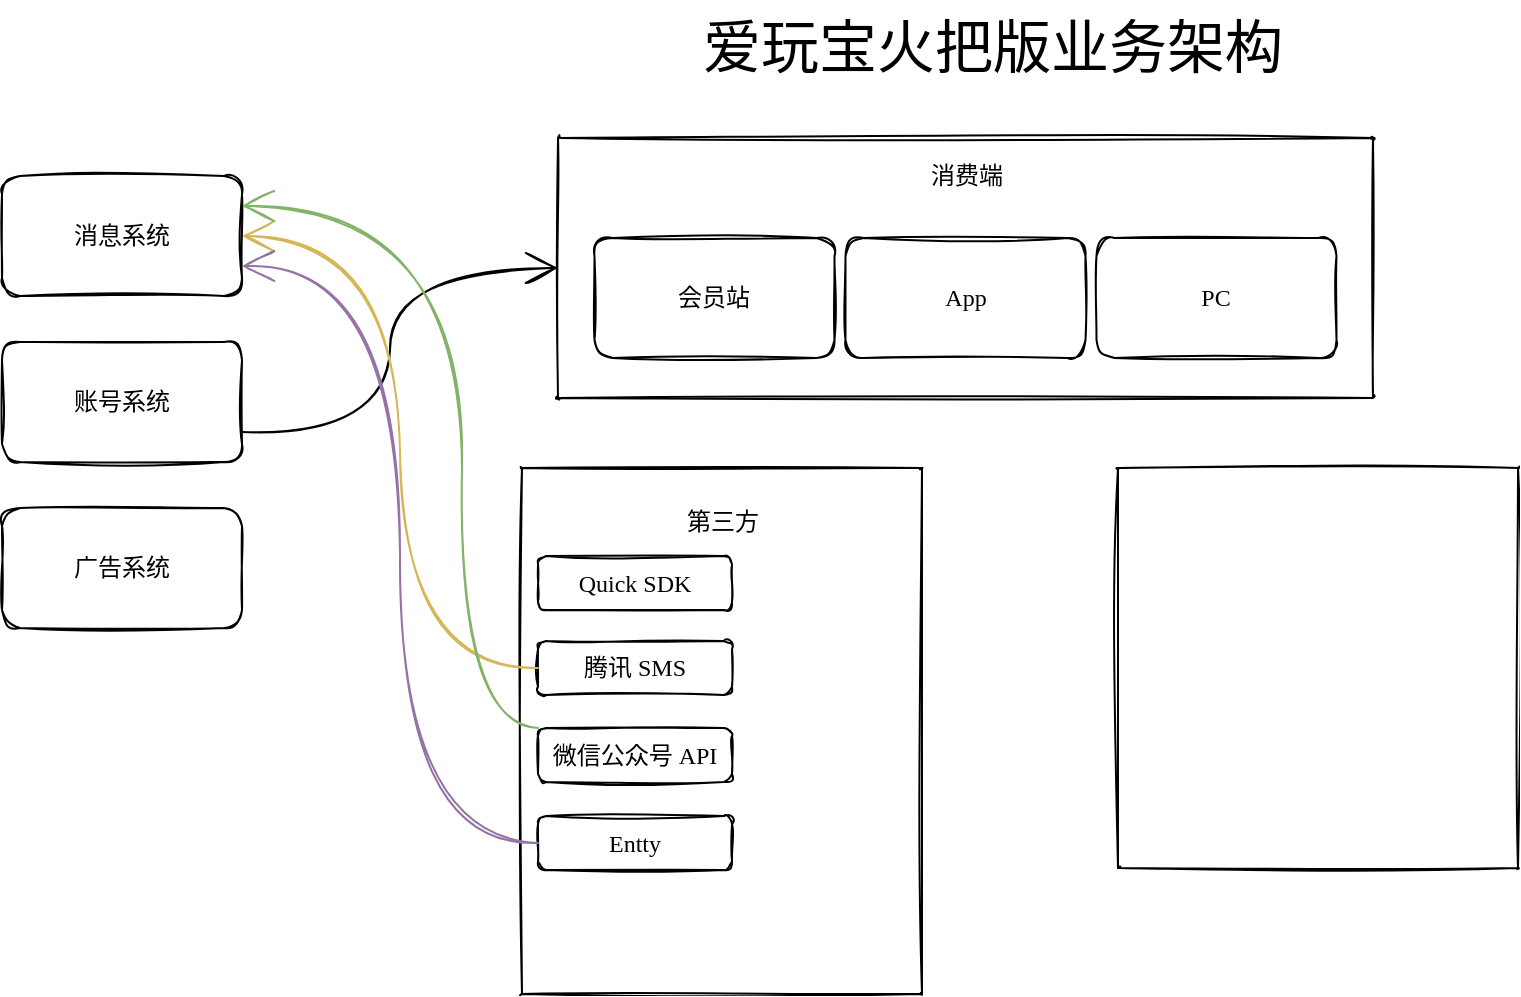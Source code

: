 <mxfile version="20.2.3" type="github">
  <diagram id="V4tntubHUzGJTWUHPKY7" name="第 1 页">
    <mxGraphModel dx="2809" dy="1147" grid="0" gridSize="10" guides="1" tooltips="1" connect="1" arrows="1" fold="1" page="0" pageScale="1" pageWidth="827" pageHeight="1169" math="0" shadow="0">
      <root>
        <mxCell id="0" />
        <mxCell id="1" parent="0" />
        <mxCell id="BHr4r6qDHze7V1CES1Pj-1" value="爱玩宝火把版业务架构" style="text;html=1;align=center;verticalAlign=middle;resizable=0;points=[];autosize=1;strokeColor=none;fillColor=none;hachureGap=4;fontFamily=Comic Sans MS;fontSize=29;sketch=1;rounded=1;" vertex="1" parent="1">
          <mxGeometry x="-185" y="190" width="308" height="47" as="geometry" />
        </mxCell>
        <mxCell id="BHr4r6qDHze7V1CES1Pj-12" value="" style="swimlane;startSize=0;rounded=1;sketch=1;hachureGap=4;fontFamily=Comic Sans MS;fontSize=12;" vertex="1" parent="1">
          <mxGeometry x="-248" y="259" width="407.5" height="130" as="geometry">
            <mxRectangle x="-248" y="259" width="50" height="44" as="alternateBounds" />
          </mxGeometry>
        </mxCell>
        <mxCell id="BHr4r6qDHze7V1CES1Pj-8" value="App" style="whiteSpace=wrap;html=1;rounded=1;sketch=1;hachureGap=4;fontFamily=Comic Sans MS;fontSize=12;" vertex="1" parent="BHr4r6qDHze7V1CES1Pj-12">
          <mxGeometry x="143.75" y="50" width="120" height="60" as="geometry" />
        </mxCell>
        <mxCell id="BHr4r6qDHze7V1CES1Pj-7" value="会员站" style="rounded=1;whiteSpace=wrap;html=1;sketch=1;hachureGap=4;fontFamily=Comic Sans MS;fontSize=12;" vertex="1" parent="BHr4r6qDHze7V1CES1Pj-12">
          <mxGeometry x="18.25" y="50" width="120" height="60" as="geometry" />
        </mxCell>
        <mxCell id="BHr4r6qDHze7V1CES1Pj-9" value="PC" style="whiteSpace=wrap;html=1;rounded=1;sketch=1;hachureGap=4;fontFamily=Comic Sans MS;fontSize=12;" vertex="1" parent="BHr4r6qDHze7V1CES1Pj-12">
          <mxGeometry x="269.25" y="50" width="120" height="60" as="geometry" />
        </mxCell>
        <mxCell id="BHr4r6qDHze7V1CES1Pj-13" value="消费端" style="text;html=1;align=center;verticalAlign=middle;resizable=0;points=[];autosize=1;strokeColor=none;fillColor=none;rounded=1;sketch=1;hachureGap=4;fontFamily=Comic Sans MS;fontSize=12;" vertex="1" parent="BHr4r6qDHze7V1CES1Pj-12">
          <mxGeometry x="176.75" y="6" width="54" height="26" as="geometry" />
        </mxCell>
        <mxCell id="BHr4r6qDHze7V1CES1Pj-16" value="" style="swimlane;startSize=0;rounded=1;sketch=1;hachureGap=4;fontFamily=Comic Sans MS;fontSize=12;" vertex="1" parent="1">
          <mxGeometry x="-266" y="424" width="200" height="263" as="geometry" />
        </mxCell>
        <mxCell id="BHr4r6qDHze7V1CES1Pj-20" value="第三方" style="text;html=1;align=center;verticalAlign=middle;resizable=0;points=[];autosize=1;strokeColor=none;fillColor=none;rounded=1;sketch=1;hachureGap=4;fontFamily=Comic Sans MS;fontSize=12;" vertex="1" parent="BHr4r6qDHze7V1CES1Pj-16">
          <mxGeometry x="73" y="14" width="54" height="26" as="geometry" />
        </mxCell>
        <mxCell id="BHr4r6qDHze7V1CES1Pj-19" value="Quick SDK" style="whiteSpace=wrap;html=1;rounded=1;sketch=1;hachureGap=4;fontFamily=Comic Sans MS;fontSize=12;" vertex="1" parent="BHr4r6qDHze7V1CES1Pj-16">
          <mxGeometry x="8" y="44" width="97" height="27" as="geometry" />
        </mxCell>
        <mxCell id="BHr4r6qDHze7V1CES1Pj-21" value="腾讯 SMS" style="whiteSpace=wrap;html=1;rounded=1;sketch=1;hachureGap=4;fontFamily=Comic Sans MS;fontSize=12;" vertex="1" parent="BHr4r6qDHze7V1CES1Pj-16">
          <mxGeometry x="8" y="86.5" width="97" height="27" as="geometry" />
        </mxCell>
        <mxCell id="BHr4r6qDHze7V1CES1Pj-25" value="微信公众号 API" style="whiteSpace=wrap;html=1;rounded=1;sketch=1;hachureGap=4;fontFamily=Comic Sans MS;fontSize=12;" vertex="1" parent="BHr4r6qDHze7V1CES1Pj-16">
          <mxGeometry x="8" y="130" width="97" height="27" as="geometry" />
        </mxCell>
        <mxCell id="BHr4r6qDHze7V1CES1Pj-26" value="Entty" style="whiteSpace=wrap;html=1;rounded=1;sketch=1;hachureGap=4;fontFamily=Comic Sans MS;fontSize=12;" vertex="1" parent="BHr4r6qDHze7V1CES1Pj-16">
          <mxGeometry x="8" y="174" width="97" height="27" as="geometry" />
        </mxCell>
        <mxCell id="BHr4r6qDHze7V1CES1Pj-17" value="" style="swimlane;startSize=0;rounded=1;sketch=1;hachureGap=4;fontFamily=Comic Sans MS;fontSize=12;" vertex="1" parent="1">
          <mxGeometry x="32" y="424" width="200" height="200" as="geometry" />
        </mxCell>
        <mxCell id="BHr4r6qDHze7V1CES1Pj-18" value="消息系统" style="whiteSpace=wrap;html=1;rounded=1;sketch=1;hachureGap=4;fontFamily=Comic Sans MS;fontSize=12;" vertex="1" parent="1">
          <mxGeometry x="-526" y="278" width="120" height="60" as="geometry" />
        </mxCell>
        <mxCell id="BHr4r6qDHze7V1CES1Pj-29" style="edgeStyle=orthogonalEdgeStyle;sketch=1;orthogonalLoop=1;jettySize=auto;html=1;exitX=1;exitY=0.75;exitDx=0;exitDy=0;entryX=0;entryY=0.5;entryDx=0;entryDy=0;fontFamily=Comic Sans MS;fontSize=12;endArrow=open;startSize=14;endSize=14;sourcePerimeterSpacing=8;targetPerimeterSpacing=8;strokeColor=default;curved=1;" edge="1" parent="1" source="BHr4r6qDHze7V1CES1Pj-23" target="BHr4r6qDHze7V1CES1Pj-12">
          <mxGeometry relative="1" as="geometry" />
        </mxCell>
        <mxCell id="BHr4r6qDHze7V1CES1Pj-23" value="账号系统" style="whiteSpace=wrap;html=1;rounded=1;sketch=1;hachureGap=4;fontFamily=Comic Sans MS;fontSize=12;" vertex="1" parent="1">
          <mxGeometry x="-526" y="361" width="120" height="60" as="geometry" />
        </mxCell>
        <mxCell id="BHr4r6qDHze7V1CES1Pj-27" value="广告系统" style="whiteSpace=wrap;html=1;rounded=1;sketch=1;hachureGap=4;fontFamily=Comic Sans MS;fontSize=12;" vertex="1" parent="1">
          <mxGeometry x="-526" y="444" width="120" height="60" as="geometry" />
        </mxCell>
        <mxCell id="BHr4r6qDHze7V1CES1Pj-31" style="edgeStyle=orthogonalEdgeStyle;curved=1;sketch=1;orthogonalLoop=1;jettySize=auto;html=1;exitX=0;exitY=0.5;exitDx=0;exitDy=0;entryX=1;entryY=0.5;entryDx=0;entryDy=0;fontFamily=Comic Sans MS;fontSize=12;endArrow=open;startSize=14;endSize=14;sourcePerimeterSpacing=8;targetPerimeterSpacing=8;strokeColor=#d6b656;fillColor=#fff2cc;" edge="1" parent="1" source="BHr4r6qDHze7V1CES1Pj-21" target="BHr4r6qDHze7V1CES1Pj-18">
          <mxGeometry relative="1" as="geometry" />
        </mxCell>
        <mxCell id="BHr4r6qDHze7V1CES1Pj-32" style="edgeStyle=orthogonalEdgeStyle;curved=1;sketch=1;orthogonalLoop=1;jettySize=auto;html=1;exitX=0;exitY=0.5;exitDx=0;exitDy=0;entryX=1;entryY=0.75;entryDx=0;entryDy=0;fontFamily=Comic Sans MS;fontSize=12;endArrow=open;startSize=14;endSize=14;sourcePerimeterSpacing=8;targetPerimeterSpacing=8;strokeColor=#9673a6;fillColor=#e1d5e7;" edge="1" parent="1" source="BHr4r6qDHze7V1CES1Pj-26" target="BHr4r6qDHze7V1CES1Pj-18">
          <mxGeometry relative="1" as="geometry" />
        </mxCell>
        <mxCell id="BHr4r6qDHze7V1CES1Pj-33" style="edgeStyle=orthogonalEdgeStyle;curved=1;sketch=1;orthogonalLoop=1;jettySize=auto;html=1;exitX=0;exitY=0;exitDx=0;exitDy=0;entryX=1;entryY=0.25;entryDx=0;entryDy=0;fontFamily=Comic Sans MS;fontSize=12;endArrow=open;startSize=14;endSize=14;sourcePerimeterSpacing=8;targetPerimeterSpacing=8;strokeColor=#82b366;fillColor=#d5e8d4;" edge="1" parent="1" source="BHr4r6qDHze7V1CES1Pj-25" target="BHr4r6qDHze7V1CES1Pj-18">
          <mxGeometry relative="1" as="geometry">
            <Array as="points">
              <mxPoint x="-296" y="554" />
              <mxPoint x="-296" y="293" />
            </Array>
          </mxGeometry>
        </mxCell>
      </root>
    </mxGraphModel>
  </diagram>
</mxfile>
